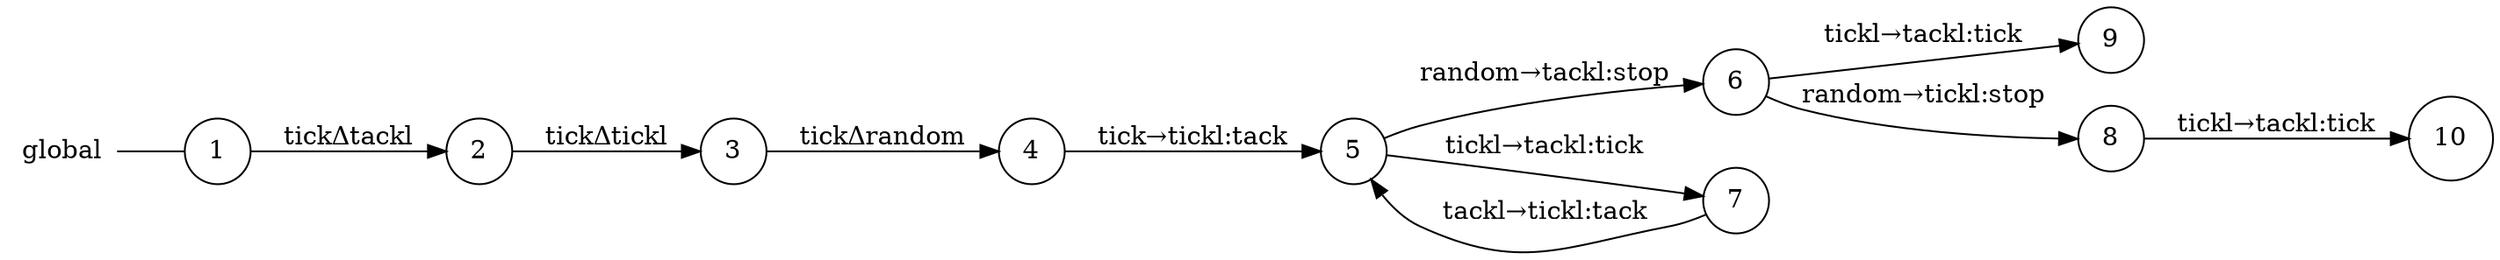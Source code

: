 digraph global {
	rankdir="LR";
	n_0 [label="global", shape="plaintext"];
	n_1 [id="5", shape=circle, label="5"];
	n_2 [id="6", shape=circle, label="6"];
	n_3 [id="10", shape=circle, label="10"];
	n_4 [id="1", shape=circle, label="1"];
	n_0 -> n_4 [arrowhead=none];
	n_5 [id="9", shape=circle, label="9"];
	n_6 [id="2", shape=circle, label="2"];
	n_7 [id="8", shape=circle, label="8"];
	n_8 [id="4", shape=circle, label="4"];
	n_9 [id="7", shape=circle, label="7"];
	n_10 [id="3", shape=circle, label="3"];

	n_6 -> n_10 [id="[$e|1]", label="tickΔtickl"];
	n_8 -> n_1 [id="[$e|3]", label="tick→tickl:tack"];
	n_2 -> n_7 [id="[$e|6]", label="random→tickl:stop"];
	n_2 -> n_5 [id="[$e|7]", label="tickl→tackl:tick"];
	n_1 -> n_9 [id="[$e|5]", label="tickl→tackl:tick"];
	n_4 -> n_6 [id="[$e|0]", label="tickΔtackl"];
	n_7 -> n_3 [id="[$e|8]", label="tickl→tackl:tick"];
	n_1 -> n_2 [id="[$e|4]", label="random→tackl:stop"];
	n_10 -> n_8 [id="[$e|2]", label="tickΔrandom"];
	n_9 -> n_1 [id="[$e|9]", label="tackl→tickl:tack"];
}
